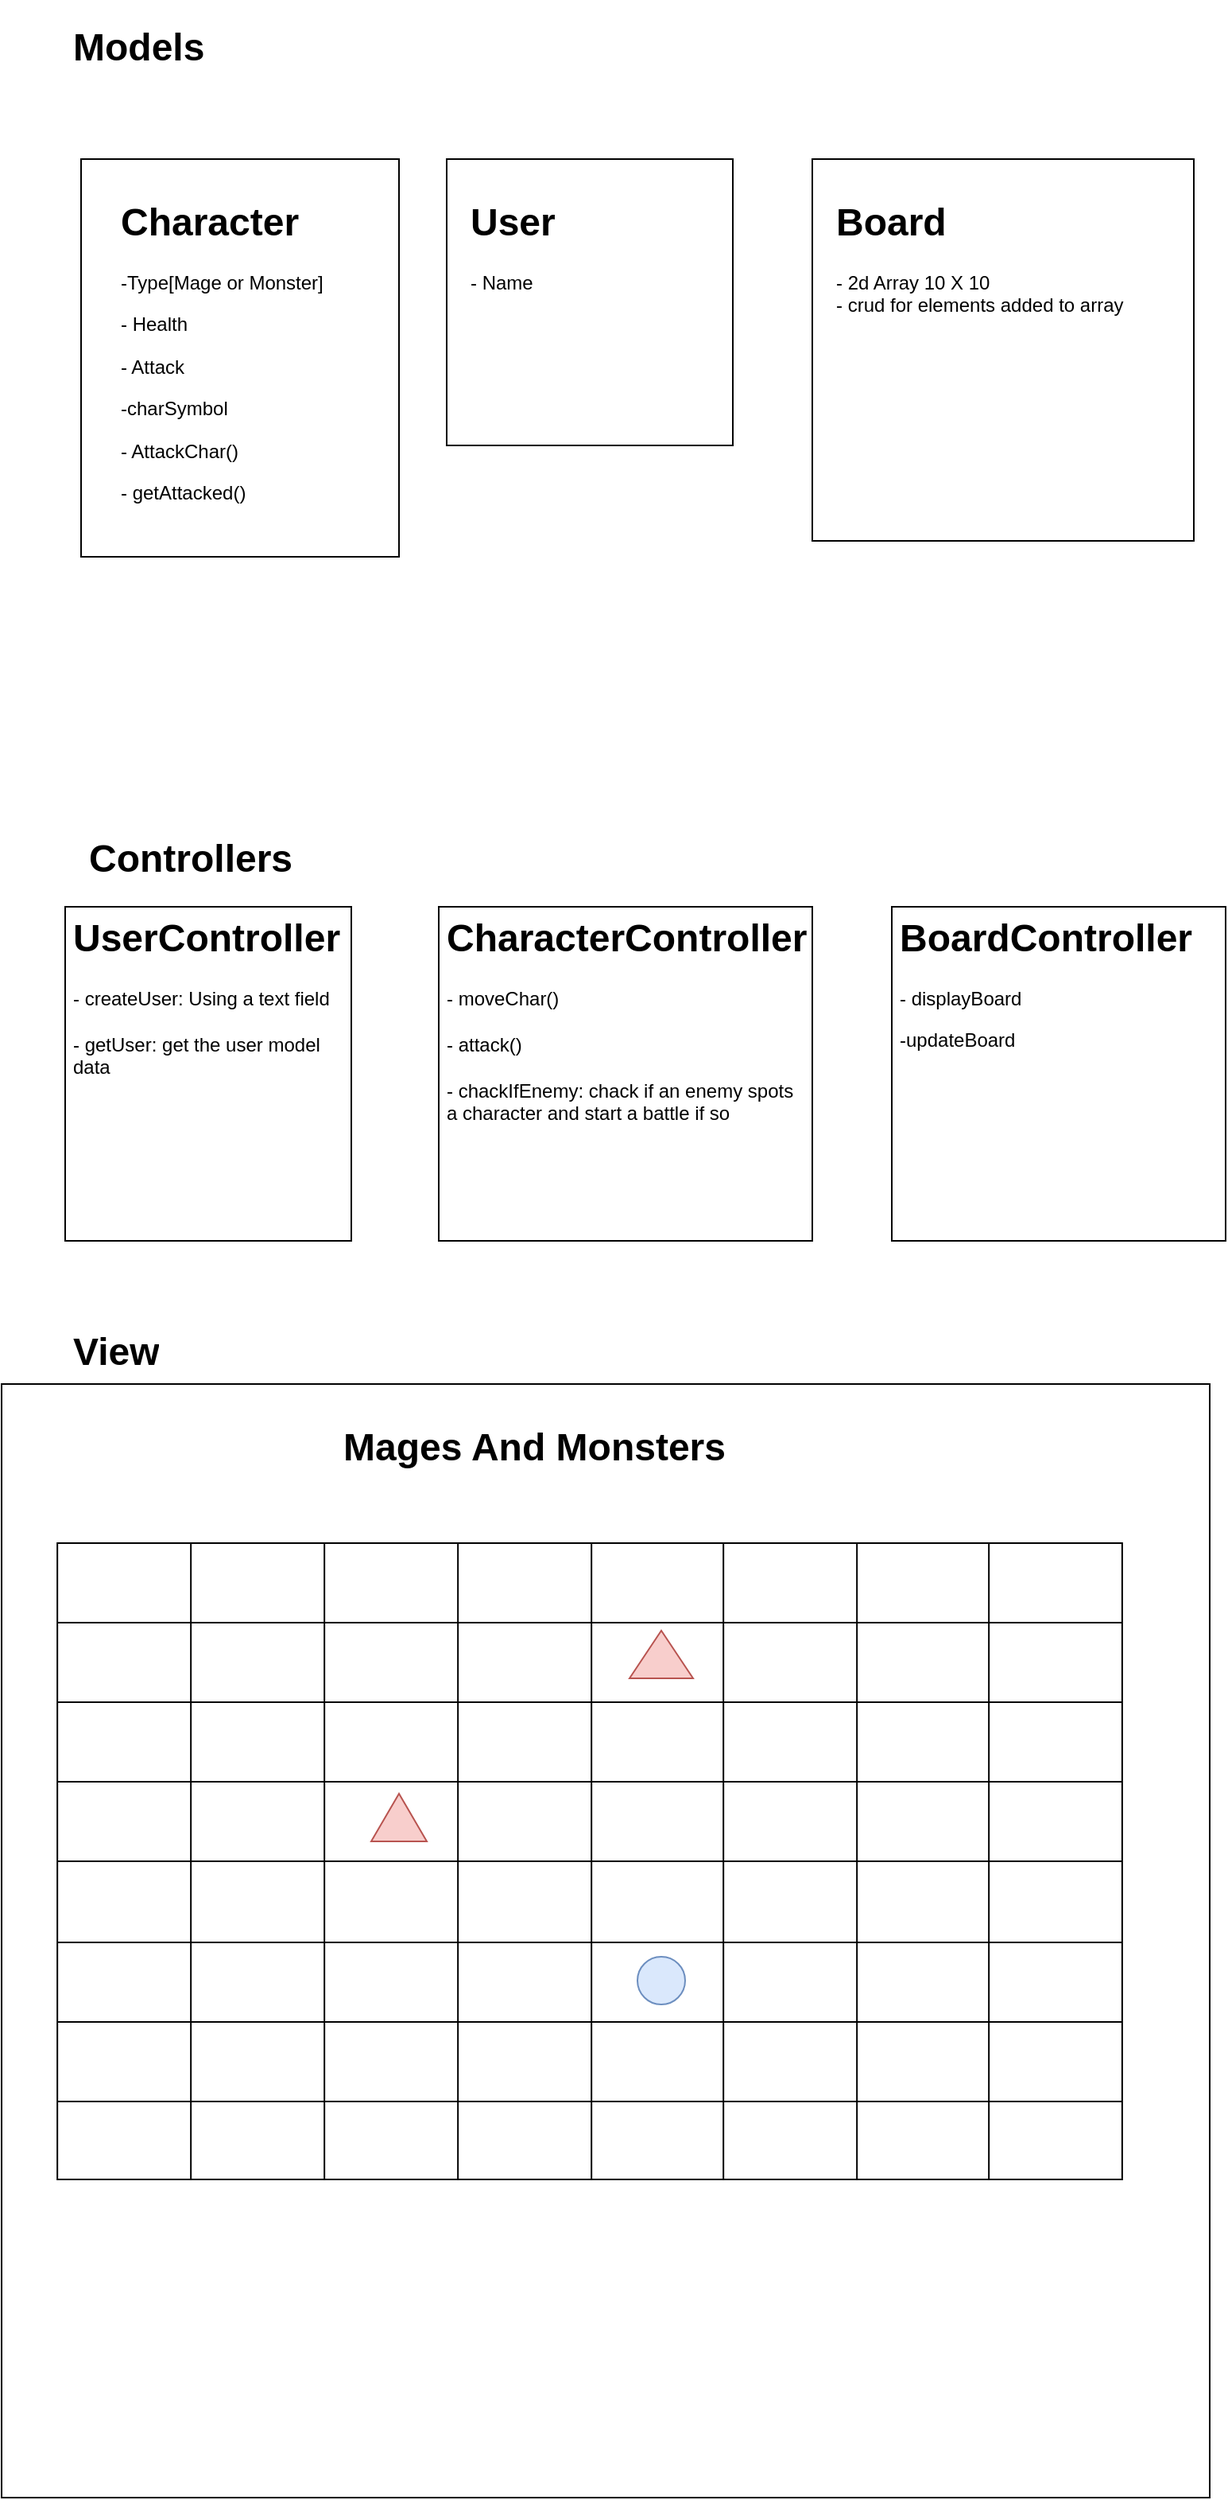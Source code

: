 <mxfile version="20.1.1" type="device"><diagram id="_u5rnhO7stsZms4H7rvj" name="Page-1"><mxGraphModel dx="1422" dy="794" grid="1" gridSize="10" guides="1" tooltips="1" connect="1" arrows="1" fold="1" page="1" pageScale="1" pageWidth="850" pageHeight="1100" math="0" shadow="0"><root><mxCell id="0"/><mxCell id="1" parent="0"/><mxCell id="8Q-mLLwVY6Njy-50QVuA-2" value="&lt;h1&gt;Models&lt;/h1&gt;" style="text;html=1;strokeColor=none;fillColor=none;spacing=5;spacingTop=-20;whiteSpace=wrap;overflow=hidden;rounded=0;" vertex="1" parent="1"><mxGeometry x="100" y="20" width="100" height="40" as="geometry"/></mxCell><mxCell id="8Q-mLLwVY6Njy-50QVuA-5" value="" style="whiteSpace=wrap;html=1;aspect=fixed;" vertex="1" parent="1"><mxGeometry x="340" y="110" width="180" height="180" as="geometry"/></mxCell><mxCell id="8Q-mLLwVY6Njy-50QVuA-6" value="&lt;h1&gt;User&lt;/h1&gt;&lt;p&gt;- Name&lt;/p&gt;" style="text;html=1;strokeColor=none;fillColor=none;spacing=5;spacingTop=-20;whiteSpace=wrap;overflow=hidden;rounded=0;" vertex="1" parent="1"><mxGeometry x="350" y="130" width="190" height="120" as="geometry"/></mxCell><mxCell id="8Q-mLLwVY6Njy-50QVuA-8" value="" style="whiteSpace=wrap;html=1;aspect=fixed;" vertex="1" parent="1"><mxGeometry x="570" y="110" width="240" height="240" as="geometry"/></mxCell><mxCell id="8Q-mLLwVY6Njy-50QVuA-9" value="&lt;h1&gt;Board&lt;/h1&gt;&lt;div&gt;- 2d Array 10 X 10&lt;/div&gt;&lt;div&gt;- crud for elements added to array&lt;/div&gt;" style="text;html=1;strokeColor=none;fillColor=none;spacing=5;spacingTop=-20;whiteSpace=wrap;overflow=hidden;rounded=0;" vertex="1" parent="1"><mxGeometry x="580" y="130" width="190" height="120" as="geometry"/></mxCell><mxCell id="8Q-mLLwVY6Njy-50QVuA-10" value="&lt;h1&gt;Controllers&lt;/h1&gt;" style="text;html=1;strokeColor=none;fillColor=none;spacing=5;spacingTop=-20;whiteSpace=wrap;overflow=hidden;rounded=0;" vertex="1" parent="1"><mxGeometry x="110" y="530" width="150" height="40" as="geometry"/></mxCell><mxCell id="8Q-mLLwVY6Njy-50QVuA-17" value="" style="rounded=0;whiteSpace=wrap;html=1;" vertex="1" parent="1"><mxGeometry x="100" y="580" width="180" height="210" as="geometry"/></mxCell><mxCell id="8Q-mLLwVY6Njy-50QVuA-13" value="&lt;h1&gt;UserController&lt;/h1&gt;&lt;div&gt;- createUser: Using a text field&lt;/div&gt;&lt;div&gt;&lt;br&gt;&lt;/div&gt;&lt;div&gt;- getUser: get the user model data&lt;/div&gt;&lt;div&gt;&lt;br&gt;&lt;/div&gt;" style="text;html=1;strokeColor=none;fillColor=none;spacing=5;spacingTop=-20;whiteSpace=wrap;overflow=hidden;rounded=0;" vertex="1" parent="1"><mxGeometry x="100" y="580" width="190" height="150" as="geometry"/></mxCell><mxCell id="8Q-mLLwVY6Njy-50QVuA-22" value="" style="rounded=0;whiteSpace=wrap;html=1;" vertex="1" parent="1"><mxGeometry x="110" y="110" width="200" height="250" as="geometry"/></mxCell><mxCell id="8Q-mLLwVY6Njy-50QVuA-18" value="" style="rounded=0;whiteSpace=wrap;html=1;" vertex="1" parent="1"><mxGeometry x="335" y="580" width="235" height="210" as="geometry"/></mxCell><mxCell id="8Q-mLLwVY6Njy-50QVuA-19" value="&lt;h1&gt;CharacterController&lt;/h1&gt;&lt;div&gt;- moveChar()&lt;/div&gt;&lt;div&gt;&lt;br&gt;&lt;/div&gt;&lt;div&gt;- attack()&lt;/div&gt;&lt;div&gt;&lt;br&gt;&lt;/div&gt;&lt;div&gt;- chackIfEnemy: chack if an enemy spots&lt;/div&gt;&lt;div&gt;a character and start a battle if so&lt;/div&gt;&lt;div&gt;&lt;br&gt;&lt;/div&gt;" style="text;html=1;strokeColor=none;fillColor=none;spacing=5;spacingTop=-20;whiteSpace=wrap;overflow=hidden;rounded=0;" vertex="1" parent="1"><mxGeometry x="335" y="580" width="235" height="210" as="geometry"/></mxCell><mxCell id="8Q-mLLwVY6Njy-50QVuA-3" value="&lt;h1&gt;Character&lt;/h1&gt;&lt;p&gt;-Type[Mage or Monster]&lt;/p&gt;&lt;p&gt;- Health&lt;/p&gt;&lt;p&gt;- Attack&lt;/p&gt;&lt;p&gt;-charSymbol&lt;/p&gt;&lt;p&gt;- AttackChar()&lt;/p&gt;&lt;p&gt;- getAttacked()&lt;/p&gt;" style="text;html=1;strokeColor=none;fillColor=none;spacing=5;spacingTop=-20;whiteSpace=wrap;overflow=hidden;rounded=0;" vertex="1" parent="1"><mxGeometry x="130" y="130" width="190" height="230" as="geometry"/></mxCell><mxCell id="8Q-mLLwVY6Njy-50QVuA-23" value="" style="rounded=0;whiteSpace=wrap;html=1;" vertex="1" parent="1"><mxGeometry x="620" y="580" width="210" height="210" as="geometry"/></mxCell><mxCell id="8Q-mLLwVY6Njy-50QVuA-25" value="&lt;h1&gt;BoardController&lt;/h1&gt;&lt;p&gt;- displayBoard&lt;/p&gt;&lt;p&gt;-updateBoard&lt;/p&gt;&lt;p&gt;&lt;br&gt;&lt;/p&gt;" style="text;html=1;strokeColor=none;fillColor=none;spacing=5;spacingTop=-20;whiteSpace=wrap;overflow=hidden;rounded=0;" vertex="1" parent="1"><mxGeometry x="620" y="580" width="210" height="210" as="geometry"/></mxCell><mxCell id="8Q-mLLwVY6Njy-50QVuA-26" value="&lt;h1&gt;View&lt;/h1&gt;" style="text;html=1;strokeColor=none;fillColor=none;spacing=5;spacingTop=-20;whiteSpace=wrap;overflow=hidden;rounded=0;" vertex="1" parent="1"><mxGeometry x="100" y="840" width="150" height="40" as="geometry"/></mxCell><mxCell id="8Q-mLLwVY6Njy-50QVuA-28" value="" style="rounded=0;whiteSpace=wrap;html=1;" vertex="1" parent="1"><mxGeometry x="60" y="880" width="760" height="700" as="geometry"/></mxCell><mxCell id="8Q-mLLwVY6Njy-50QVuA-30" value="&lt;h1&gt;Mages And Monsters&lt;/h1&gt;" style="text;html=1;strokeColor=none;fillColor=none;spacing=5;spacingTop=-20;whiteSpace=wrap;overflow=hidden;rounded=0;" vertex="1" parent="1"><mxGeometry x="270" y="900" width="250" height="40" as="geometry"/></mxCell><mxCell id="8Q-mLLwVY6Njy-50QVuA-31" value="" style="shape=table;html=1;whiteSpace=wrap;startSize=0;container=1;collapsible=0;childLayout=tableLayout;aspect=fixed;" vertex="1" parent="1"><mxGeometry x="95.08" y="980" width="669.85" height="400" as="geometry"/></mxCell><mxCell id="8Q-mLLwVY6Njy-50QVuA-98" style="shape=tableRow;horizontal=0;startSize=0;swimlaneHead=0;swimlaneBody=0;top=0;left=0;bottom=0;right=0;collapsible=0;dropTarget=0;fillColor=none;points=[[0,0.5],[1,0.5]];portConstraint=eastwest;" vertex="1" parent="8Q-mLLwVY6Njy-50QVuA-31"><mxGeometry width="669.85" height="50" as="geometry"/></mxCell><mxCell id="8Q-mLLwVY6Njy-50QVuA-99" style="shape=partialRectangle;html=1;whiteSpace=wrap;connectable=0;fillColor=none;top=0;left=0;bottom=0;right=0;overflow=hidden;" vertex="1" parent="8Q-mLLwVY6Njy-50QVuA-98"><mxGeometry width="84" height="50" as="geometry"><mxRectangle width="84" height="50" as="alternateBounds"/></mxGeometry></mxCell><mxCell id="8Q-mLLwVY6Njy-50QVuA-100" style="shape=partialRectangle;html=1;whiteSpace=wrap;connectable=0;fillColor=none;top=0;left=0;bottom=0;right=0;overflow=hidden;" vertex="1" parent="8Q-mLLwVY6Njy-50QVuA-98"><mxGeometry x="84" width="84" height="50" as="geometry"><mxRectangle width="84" height="50" as="alternateBounds"/></mxGeometry></mxCell><mxCell id="8Q-mLLwVY6Njy-50QVuA-101" style="shape=partialRectangle;html=1;whiteSpace=wrap;connectable=0;fillColor=none;top=0;left=0;bottom=0;right=0;overflow=hidden;" vertex="1" parent="8Q-mLLwVY6Njy-50QVuA-98"><mxGeometry x="168" width="84" height="50" as="geometry"><mxRectangle width="84" height="50" as="alternateBounds"/></mxGeometry></mxCell><mxCell id="8Q-mLLwVY6Njy-50QVuA-102" style="shape=partialRectangle;html=1;whiteSpace=wrap;connectable=0;fillColor=none;top=0;left=0;bottom=0;right=0;overflow=hidden;" vertex="1" parent="8Q-mLLwVY6Njy-50QVuA-98"><mxGeometry x="252" width="84" height="50" as="geometry"><mxRectangle width="84" height="50" as="alternateBounds"/></mxGeometry></mxCell><mxCell id="8Q-mLLwVY6Njy-50QVuA-103" style="shape=partialRectangle;html=1;whiteSpace=wrap;connectable=0;fillColor=none;top=0;left=0;bottom=0;right=0;overflow=hidden;" vertex="1" parent="8Q-mLLwVY6Njy-50QVuA-98"><mxGeometry x="336" width="83" height="50" as="geometry"><mxRectangle width="83" height="50" as="alternateBounds"/></mxGeometry></mxCell><mxCell id="8Q-mLLwVY6Njy-50QVuA-104" style="shape=partialRectangle;html=1;whiteSpace=wrap;connectable=0;fillColor=none;top=0;left=0;bottom=0;right=0;overflow=hidden;" vertex="1" parent="8Q-mLLwVY6Njy-50QVuA-98"><mxGeometry x="419" width="84" height="50" as="geometry"><mxRectangle width="84" height="50" as="alternateBounds"/></mxGeometry></mxCell><mxCell id="8Q-mLLwVY6Njy-50QVuA-105" style="shape=partialRectangle;html=1;whiteSpace=wrap;connectable=0;fillColor=none;top=0;left=0;bottom=0;right=0;overflow=hidden;" vertex="1" parent="8Q-mLLwVY6Njy-50QVuA-98"><mxGeometry x="503" width="83" height="50" as="geometry"><mxRectangle width="83" height="50" as="alternateBounds"/></mxGeometry></mxCell><mxCell id="8Q-mLLwVY6Njy-50QVuA-106" style="shape=partialRectangle;html=1;whiteSpace=wrap;connectable=0;fillColor=none;top=0;left=0;bottom=0;right=0;overflow=hidden;" vertex="1" parent="8Q-mLLwVY6Njy-50QVuA-98"><mxGeometry x="586" width="84" height="50" as="geometry"><mxRectangle width="84" height="50" as="alternateBounds"/></mxGeometry></mxCell><mxCell id="8Q-mLLwVY6Njy-50QVuA-89" style="shape=tableRow;horizontal=0;startSize=0;swimlaneHead=0;swimlaneBody=0;top=0;left=0;bottom=0;right=0;collapsible=0;dropTarget=0;fillColor=none;points=[[0,0.5],[1,0.5]];portConstraint=eastwest;" vertex="1" parent="8Q-mLLwVY6Njy-50QVuA-31"><mxGeometry y="50" width="669.85" height="50" as="geometry"/></mxCell><mxCell id="8Q-mLLwVY6Njy-50QVuA-90" style="shape=partialRectangle;html=1;whiteSpace=wrap;connectable=0;fillColor=none;top=0;left=0;bottom=0;right=0;overflow=hidden;" vertex="1" parent="8Q-mLLwVY6Njy-50QVuA-89"><mxGeometry width="84" height="50" as="geometry"><mxRectangle width="84" height="50" as="alternateBounds"/></mxGeometry></mxCell><mxCell id="8Q-mLLwVY6Njy-50QVuA-91" style="shape=partialRectangle;html=1;whiteSpace=wrap;connectable=0;fillColor=none;top=0;left=0;bottom=0;right=0;overflow=hidden;" vertex="1" parent="8Q-mLLwVY6Njy-50QVuA-89"><mxGeometry x="84" width="84" height="50" as="geometry"><mxRectangle width="84" height="50" as="alternateBounds"/></mxGeometry></mxCell><mxCell id="8Q-mLLwVY6Njy-50QVuA-92" style="shape=partialRectangle;html=1;whiteSpace=wrap;connectable=0;fillColor=none;top=0;left=0;bottom=0;right=0;overflow=hidden;" vertex="1" parent="8Q-mLLwVY6Njy-50QVuA-89"><mxGeometry x="168" width="84" height="50" as="geometry"><mxRectangle width="84" height="50" as="alternateBounds"/></mxGeometry></mxCell><mxCell id="8Q-mLLwVY6Njy-50QVuA-93" style="shape=partialRectangle;html=1;whiteSpace=wrap;connectable=0;fillColor=none;top=0;left=0;bottom=0;right=0;overflow=hidden;" vertex="1" parent="8Q-mLLwVY6Njy-50QVuA-89"><mxGeometry x="252" width="84" height="50" as="geometry"><mxRectangle width="84" height="50" as="alternateBounds"/></mxGeometry></mxCell><mxCell id="8Q-mLLwVY6Njy-50QVuA-94" style="shape=partialRectangle;html=1;whiteSpace=wrap;connectable=0;fillColor=none;top=0;left=0;bottom=0;right=0;overflow=hidden;" vertex="1" parent="8Q-mLLwVY6Njy-50QVuA-89"><mxGeometry x="336" width="83" height="50" as="geometry"><mxRectangle width="83" height="50" as="alternateBounds"/></mxGeometry></mxCell><mxCell id="8Q-mLLwVY6Njy-50QVuA-95" style="shape=partialRectangle;html=1;whiteSpace=wrap;connectable=0;fillColor=none;top=0;left=0;bottom=0;right=0;overflow=hidden;" vertex="1" parent="8Q-mLLwVY6Njy-50QVuA-89"><mxGeometry x="419" width="84" height="50" as="geometry"><mxRectangle width="84" height="50" as="alternateBounds"/></mxGeometry></mxCell><mxCell id="8Q-mLLwVY6Njy-50QVuA-96" style="shape=partialRectangle;html=1;whiteSpace=wrap;connectable=0;fillColor=none;top=0;left=0;bottom=0;right=0;overflow=hidden;" vertex="1" parent="8Q-mLLwVY6Njy-50QVuA-89"><mxGeometry x="503" width="83" height="50" as="geometry"><mxRectangle width="83" height="50" as="alternateBounds"/></mxGeometry></mxCell><mxCell id="8Q-mLLwVY6Njy-50QVuA-97" style="shape=partialRectangle;html=1;whiteSpace=wrap;connectable=0;fillColor=none;top=0;left=0;bottom=0;right=0;overflow=hidden;" vertex="1" parent="8Q-mLLwVY6Njy-50QVuA-89"><mxGeometry x="586" width="84" height="50" as="geometry"><mxRectangle width="84" height="50" as="alternateBounds"/></mxGeometry></mxCell><mxCell id="8Q-mLLwVY6Njy-50QVuA-80" style="shape=tableRow;horizontal=0;startSize=0;swimlaneHead=0;swimlaneBody=0;top=0;left=0;bottom=0;right=0;collapsible=0;dropTarget=0;fillColor=none;points=[[0,0.5],[1,0.5]];portConstraint=eastwest;" vertex="1" parent="8Q-mLLwVY6Njy-50QVuA-31"><mxGeometry y="100" width="669.85" height="50" as="geometry"/></mxCell><mxCell id="8Q-mLLwVY6Njy-50QVuA-81" style="shape=partialRectangle;html=1;whiteSpace=wrap;connectable=0;fillColor=none;top=0;left=0;bottom=0;right=0;overflow=hidden;" vertex="1" parent="8Q-mLLwVY6Njy-50QVuA-80"><mxGeometry width="84" height="50" as="geometry"><mxRectangle width="84" height="50" as="alternateBounds"/></mxGeometry></mxCell><mxCell id="8Q-mLLwVY6Njy-50QVuA-82" style="shape=partialRectangle;html=1;whiteSpace=wrap;connectable=0;fillColor=none;top=0;left=0;bottom=0;right=0;overflow=hidden;" vertex="1" parent="8Q-mLLwVY6Njy-50QVuA-80"><mxGeometry x="84" width="84" height="50" as="geometry"><mxRectangle width="84" height="50" as="alternateBounds"/></mxGeometry></mxCell><mxCell id="8Q-mLLwVY6Njy-50QVuA-83" style="shape=partialRectangle;html=1;whiteSpace=wrap;connectable=0;fillColor=none;top=0;left=0;bottom=0;right=0;overflow=hidden;" vertex="1" parent="8Q-mLLwVY6Njy-50QVuA-80"><mxGeometry x="168" width="84" height="50" as="geometry"><mxRectangle width="84" height="50" as="alternateBounds"/></mxGeometry></mxCell><mxCell id="8Q-mLLwVY6Njy-50QVuA-84" style="shape=partialRectangle;html=1;whiteSpace=wrap;connectable=0;fillColor=none;top=0;left=0;bottom=0;right=0;overflow=hidden;" vertex="1" parent="8Q-mLLwVY6Njy-50QVuA-80"><mxGeometry x="252" width="84" height="50" as="geometry"><mxRectangle width="84" height="50" as="alternateBounds"/></mxGeometry></mxCell><mxCell id="8Q-mLLwVY6Njy-50QVuA-85" style="shape=partialRectangle;html=1;whiteSpace=wrap;connectable=0;fillColor=none;top=0;left=0;bottom=0;right=0;overflow=hidden;" vertex="1" parent="8Q-mLLwVY6Njy-50QVuA-80"><mxGeometry x="336" width="83" height="50" as="geometry"><mxRectangle width="83" height="50" as="alternateBounds"/></mxGeometry></mxCell><mxCell id="8Q-mLLwVY6Njy-50QVuA-86" style="shape=partialRectangle;html=1;whiteSpace=wrap;connectable=0;fillColor=none;top=0;left=0;bottom=0;right=0;overflow=hidden;" vertex="1" parent="8Q-mLLwVY6Njy-50QVuA-80"><mxGeometry x="419" width="84" height="50" as="geometry"><mxRectangle width="84" height="50" as="alternateBounds"/></mxGeometry></mxCell><mxCell id="8Q-mLLwVY6Njy-50QVuA-87" style="shape=partialRectangle;html=1;whiteSpace=wrap;connectable=0;fillColor=none;top=0;left=0;bottom=0;right=0;overflow=hidden;" vertex="1" parent="8Q-mLLwVY6Njy-50QVuA-80"><mxGeometry x="503" width="83" height="50" as="geometry"><mxRectangle width="83" height="50" as="alternateBounds"/></mxGeometry></mxCell><mxCell id="8Q-mLLwVY6Njy-50QVuA-88" style="shape=partialRectangle;html=1;whiteSpace=wrap;connectable=0;fillColor=none;top=0;left=0;bottom=0;right=0;overflow=hidden;" vertex="1" parent="8Q-mLLwVY6Njy-50QVuA-80"><mxGeometry x="586" width="84" height="50" as="geometry"><mxRectangle width="84" height="50" as="alternateBounds"/></mxGeometry></mxCell><mxCell id="8Q-mLLwVY6Njy-50QVuA-59" style="shape=tableRow;horizontal=0;startSize=0;swimlaneHead=0;swimlaneBody=0;top=0;left=0;bottom=0;right=0;collapsible=0;dropTarget=0;fillColor=none;points=[[0,0.5],[1,0.5]];portConstraint=eastwest;" vertex="1" parent="8Q-mLLwVY6Njy-50QVuA-31"><mxGeometry y="150" width="669.85" height="50" as="geometry"/></mxCell><mxCell id="8Q-mLLwVY6Njy-50QVuA-75" style="shape=partialRectangle;html=1;whiteSpace=wrap;connectable=0;fillColor=none;top=0;left=0;bottom=0;right=0;overflow=hidden;" vertex="1" parent="8Q-mLLwVY6Njy-50QVuA-59"><mxGeometry width="84" height="50" as="geometry"><mxRectangle width="84" height="50" as="alternateBounds"/></mxGeometry></mxCell><mxCell id="8Q-mLLwVY6Njy-50QVuA-70" style="shape=partialRectangle;html=1;whiteSpace=wrap;connectable=0;fillColor=none;top=0;left=0;bottom=0;right=0;overflow=hidden;" vertex="1" parent="8Q-mLLwVY6Njy-50QVuA-59"><mxGeometry x="84" width="84" height="50" as="geometry"><mxRectangle width="84" height="50" as="alternateBounds"/></mxGeometry></mxCell><mxCell id="8Q-mLLwVY6Njy-50QVuA-65" style="shape=partialRectangle;html=1;whiteSpace=wrap;connectable=0;fillColor=none;top=0;left=0;bottom=0;right=0;overflow=hidden;" vertex="1" parent="8Q-mLLwVY6Njy-50QVuA-59"><mxGeometry x="168" width="84" height="50" as="geometry"><mxRectangle width="84" height="50" as="alternateBounds"/></mxGeometry></mxCell><mxCell id="8Q-mLLwVY6Njy-50QVuA-60" style="shape=partialRectangle;html=1;whiteSpace=wrap;connectable=0;fillColor=none;top=0;left=0;bottom=0;right=0;overflow=hidden;" vertex="1" parent="8Q-mLLwVY6Njy-50QVuA-59"><mxGeometry x="252" width="84" height="50" as="geometry"><mxRectangle width="84" height="50" as="alternateBounds"/></mxGeometry></mxCell><mxCell id="8Q-mLLwVY6Njy-50QVuA-61" style="shape=partialRectangle;html=1;whiteSpace=wrap;connectable=0;fillColor=none;top=0;left=0;bottom=0;right=0;overflow=hidden;" vertex="1" parent="8Q-mLLwVY6Njy-50QVuA-59"><mxGeometry x="336" width="83" height="50" as="geometry"><mxRectangle width="83" height="50" as="alternateBounds"/></mxGeometry></mxCell><mxCell id="8Q-mLLwVY6Njy-50QVuA-62" style="shape=partialRectangle;html=1;whiteSpace=wrap;connectable=0;fillColor=none;top=0;left=0;bottom=0;right=0;overflow=hidden;" vertex="1" parent="8Q-mLLwVY6Njy-50QVuA-59"><mxGeometry x="419" width="84" height="50" as="geometry"><mxRectangle width="84" height="50" as="alternateBounds"/></mxGeometry></mxCell><mxCell id="8Q-mLLwVY6Njy-50QVuA-63" style="shape=partialRectangle;html=1;whiteSpace=wrap;connectable=0;fillColor=none;top=0;left=0;bottom=0;right=0;overflow=hidden;" vertex="1" parent="8Q-mLLwVY6Njy-50QVuA-59"><mxGeometry x="503" width="83" height="50" as="geometry"><mxRectangle width="83" height="50" as="alternateBounds"/></mxGeometry></mxCell><mxCell id="8Q-mLLwVY6Njy-50QVuA-64" style="shape=partialRectangle;html=1;whiteSpace=wrap;connectable=0;fillColor=none;top=0;left=0;bottom=0;right=0;overflow=hidden;" vertex="1" parent="8Q-mLLwVY6Njy-50QVuA-59"><mxGeometry x="586" width="84" height="50" as="geometry"><mxRectangle width="84" height="50" as="alternateBounds"/></mxGeometry></mxCell><mxCell id="8Q-mLLwVY6Njy-50QVuA-53" style="shape=tableRow;horizontal=0;startSize=0;swimlaneHead=0;swimlaneBody=0;top=0;left=0;bottom=0;right=0;collapsible=0;dropTarget=0;fillColor=none;points=[[0,0.5],[1,0.5]];portConstraint=eastwest;" vertex="1" parent="8Q-mLLwVY6Njy-50QVuA-31"><mxGeometry y="200" width="669.85" height="51" as="geometry"/></mxCell><mxCell id="8Q-mLLwVY6Njy-50QVuA-76" style="shape=partialRectangle;html=1;whiteSpace=wrap;connectable=0;fillColor=none;top=0;left=0;bottom=0;right=0;overflow=hidden;" vertex="1" parent="8Q-mLLwVY6Njy-50QVuA-53"><mxGeometry width="84" height="51" as="geometry"><mxRectangle width="84" height="51" as="alternateBounds"/></mxGeometry></mxCell><mxCell id="8Q-mLLwVY6Njy-50QVuA-71" style="shape=partialRectangle;html=1;whiteSpace=wrap;connectable=0;fillColor=none;top=0;left=0;bottom=0;right=0;overflow=hidden;" vertex="1" parent="8Q-mLLwVY6Njy-50QVuA-53"><mxGeometry x="84" width="84" height="51" as="geometry"><mxRectangle width="84" height="51" as="alternateBounds"/></mxGeometry></mxCell><mxCell id="8Q-mLLwVY6Njy-50QVuA-66" style="shape=partialRectangle;html=1;whiteSpace=wrap;connectable=0;fillColor=none;top=0;left=0;bottom=0;right=0;overflow=hidden;" vertex="1" parent="8Q-mLLwVY6Njy-50QVuA-53"><mxGeometry x="168" width="84" height="51" as="geometry"><mxRectangle width="84" height="51" as="alternateBounds"/></mxGeometry></mxCell><mxCell id="8Q-mLLwVY6Njy-50QVuA-54" style="shape=partialRectangle;html=1;whiteSpace=wrap;connectable=0;fillColor=none;top=0;left=0;bottom=0;right=0;overflow=hidden;" vertex="1" parent="8Q-mLLwVY6Njy-50QVuA-53"><mxGeometry x="252" width="84" height="51" as="geometry"><mxRectangle width="84" height="51" as="alternateBounds"/></mxGeometry></mxCell><mxCell id="8Q-mLLwVY6Njy-50QVuA-55" style="shape=partialRectangle;html=1;whiteSpace=wrap;connectable=0;fillColor=none;top=0;left=0;bottom=0;right=0;overflow=hidden;" vertex="1" parent="8Q-mLLwVY6Njy-50QVuA-53"><mxGeometry x="336" width="83" height="51" as="geometry"><mxRectangle width="83" height="51" as="alternateBounds"/></mxGeometry></mxCell><mxCell id="8Q-mLLwVY6Njy-50QVuA-56" style="shape=partialRectangle;html=1;whiteSpace=wrap;connectable=0;fillColor=none;top=0;left=0;bottom=0;right=0;overflow=hidden;" vertex="1" parent="8Q-mLLwVY6Njy-50QVuA-53"><mxGeometry x="419" width="84" height="51" as="geometry"><mxRectangle width="84" height="51" as="alternateBounds"/></mxGeometry></mxCell><mxCell id="8Q-mLLwVY6Njy-50QVuA-57" style="shape=partialRectangle;html=1;whiteSpace=wrap;connectable=0;fillColor=none;top=0;left=0;bottom=0;right=0;overflow=hidden;" vertex="1" parent="8Q-mLLwVY6Njy-50QVuA-53"><mxGeometry x="503" width="83" height="51" as="geometry"><mxRectangle width="83" height="51" as="alternateBounds"/></mxGeometry></mxCell><mxCell id="8Q-mLLwVY6Njy-50QVuA-58" style="shape=partialRectangle;html=1;whiteSpace=wrap;connectable=0;fillColor=none;top=0;left=0;bottom=0;right=0;overflow=hidden;" vertex="1" parent="8Q-mLLwVY6Njy-50QVuA-53"><mxGeometry x="586" width="84" height="51" as="geometry"><mxRectangle width="84" height="51" as="alternateBounds"/></mxGeometry></mxCell><mxCell id="8Q-mLLwVY6Njy-50QVuA-32" value="" style="shape=tableRow;horizontal=0;startSize=0;swimlaneHead=0;swimlaneBody=0;top=0;left=0;bottom=0;right=0;collapsible=0;dropTarget=0;fillColor=none;points=[[0,0.5],[1,0.5]];portConstraint=eastwest;" vertex="1" parent="8Q-mLLwVY6Njy-50QVuA-31"><mxGeometry y="251" width="669.85" height="50" as="geometry"/></mxCell><mxCell id="8Q-mLLwVY6Njy-50QVuA-77" style="shape=partialRectangle;html=1;whiteSpace=wrap;connectable=0;fillColor=none;top=0;left=0;bottom=0;right=0;overflow=hidden;" vertex="1" parent="8Q-mLLwVY6Njy-50QVuA-32"><mxGeometry width="84" height="50" as="geometry"><mxRectangle width="84" height="50" as="alternateBounds"/></mxGeometry></mxCell><mxCell id="8Q-mLLwVY6Njy-50QVuA-72" style="shape=partialRectangle;html=1;whiteSpace=wrap;connectable=0;fillColor=none;top=0;left=0;bottom=0;right=0;overflow=hidden;" vertex="1" parent="8Q-mLLwVY6Njy-50QVuA-32"><mxGeometry x="84" width="84" height="50" as="geometry"><mxRectangle width="84" height="50" as="alternateBounds"/></mxGeometry></mxCell><mxCell id="8Q-mLLwVY6Njy-50QVuA-67" style="shape=partialRectangle;html=1;whiteSpace=wrap;connectable=0;fillColor=none;top=0;left=0;bottom=0;right=0;overflow=hidden;" vertex="1" parent="8Q-mLLwVY6Njy-50QVuA-32"><mxGeometry x="168" width="84" height="50" as="geometry"><mxRectangle width="84" height="50" as="alternateBounds"/></mxGeometry></mxCell><mxCell id="8Q-mLLwVY6Njy-50QVuA-50" style="shape=partialRectangle;html=1;whiteSpace=wrap;connectable=0;fillColor=none;top=0;left=0;bottom=0;right=0;overflow=hidden;" vertex="1" parent="8Q-mLLwVY6Njy-50QVuA-32"><mxGeometry x="252" width="84" height="50" as="geometry"><mxRectangle width="84" height="50" as="alternateBounds"/></mxGeometry></mxCell><mxCell id="8Q-mLLwVY6Njy-50QVuA-47" style="shape=partialRectangle;html=1;whiteSpace=wrap;connectable=0;fillColor=none;top=0;left=0;bottom=0;right=0;overflow=hidden;" vertex="1" parent="8Q-mLLwVY6Njy-50QVuA-32"><mxGeometry x="336" width="83" height="50" as="geometry"><mxRectangle width="83" height="50" as="alternateBounds"/></mxGeometry></mxCell><mxCell id="8Q-mLLwVY6Njy-50QVuA-33" value="" style="shape=partialRectangle;html=1;whiteSpace=wrap;connectable=0;fillColor=none;top=0;left=0;bottom=0;right=0;overflow=hidden;" vertex="1" parent="8Q-mLLwVY6Njy-50QVuA-32"><mxGeometry x="419" width="84" height="50" as="geometry"><mxRectangle width="84" height="50" as="alternateBounds"/></mxGeometry></mxCell><mxCell id="8Q-mLLwVY6Njy-50QVuA-34" value="" style="shape=partialRectangle;html=1;whiteSpace=wrap;connectable=0;fillColor=none;top=0;left=0;bottom=0;right=0;overflow=hidden;" vertex="1" parent="8Q-mLLwVY6Njy-50QVuA-32"><mxGeometry x="503" width="83" height="50" as="geometry"><mxRectangle width="83" height="50" as="alternateBounds"/></mxGeometry></mxCell><mxCell id="8Q-mLLwVY6Njy-50QVuA-35" value="" style="shape=partialRectangle;html=1;whiteSpace=wrap;connectable=0;fillColor=none;top=0;left=0;bottom=0;right=0;overflow=hidden;" vertex="1" parent="8Q-mLLwVY6Njy-50QVuA-32"><mxGeometry x="586" width="84" height="50" as="geometry"><mxRectangle width="84" height="50" as="alternateBounds"/></mxGeometry></mxCell><mxCell id="8Q-mLLwVY6Njy-50QVuA-36" value="" style="shape=tableRow;horizontal=0;startSize=0;swimlaneHead=0;swimlaneBody=0;top=0;left=0;bottom=0;right=0;collapsible=0;dropTarget=0;fillColor=none;points=[[0,0.5],[1,0.5]];portConstraint=eastwest;" vertex="1" parent="8Q-mLLwVY6Njy-50QVuA-31"><mxGeometry y="301" width="669.85" height="50" as="geometry"/></mxCell><mxCell id="8Q-mLLwVY6Njy-50QVuA-78" style="shape=partialRectangle;html=1;whiteSpace=wrap;connectable=0;fillColor=none;top=0;left=0;bottom=0;right=0;overflow=hidden;" vertex="1" parent="8Q-mLLwVY6Njy-50QVuA-36"><mxGeometry width="84" height="50" as="geometry"><mxRectangle width="84" height="50" as="alternateBounds"/></mxGeometry></mxCell><mxCell id="8Q-mLLwVY6Njy-50QVuA-73" style="shape=partialRectangle;html=1;whiteSpace=wrap;connectable=0;fillColor=none;top=0;left=0;bottom=0;right=0;overflow=hidden;" vertex="1" parent="8Q-mLLwVY6Njy-50QVuA-36"><mxGeometry x="84" width="84" height="50" as="geometry"><mxRectangle width="84" height="50" as="alternateBounds"/></mxGeometry></mxCell><mxCell id="8Q-mLLwVY6Njy-50QVuA-68" style="shape=partialRectangle;html=1;whiteSpace=wrap;connectable=0;fillColor=none;top=0;left=0;bottom=0;right=0;overflow=hidden;" vertex="1" parent="8Q-mLLwVY6Njy-50QVuA-36"><mxGeometry x="168" width="84" height="50" as="geometry"><mxRectangle width="84" height="50" as="alternateBounds"/></mxGeometry></mxCell><mxCell id="8Q-mLLwVY6Njy-50QVuA-51" style="shape=partialRectangle;html=1;whiteSpace=wrap;connectable=0;fillColor=none;top=0;left=0;bottom=0;right=0;overflow=hidden;" vertex="1" parent="8Q-mLLwVY6Njy-50QVuA-36"><mxGeometry x="252" width="84" height="50" as="geometry"><mxRectangle width="84" height="50" as="alternateBounds"/></mxGeometry></mxCell><mxCell id="8Q-mLLwVY6Njy-50QVuA-48" style="shape=partialRectangle;html=1;whiteSpace=wrap;connectable=0;fillColor=none;top=0;left=0;bottom=0;right=0;overflow=hidden;" vertex="1" parent="8Q-mLLwVY6Njy-50QVuA-36"><mxGeometry x="336" width="83" height="50" as="geometry"><mxRectangle width="83" height="50" as="alternateBounds"/></mxGeometry></mxCell><mxCell id="8Q-mLLwVY6Njy-50QVuA-37" value="" style="shape=partialRectangle;html=1;whiteSpace=wrap;connectable=0;fillColor=none;top=0;left=0;bottom=0;right=0;overflow=hidden;" vertex="1" parent="8Q-mLLwVY6Njy-50QVuA-36"><mxGeometry x="419" width="84" height="50" as="geometry"><mxRectangle width="84" height="50" as="alternateBounds"/></mxGeometry></mxCell><mxCell id="8Q-mLLwVY6Njy-50QVuA-38" value="" style="shape=partialRectangle;html=1;whiteSpace=wrap;connectable=0;fillColor=none;top=0;left=0;bottom=0;right=0;overflow=hidden;" vertex="1" parent="8Q-mLLwVY6Njy-50QVuA-36"><mxGeometry x="503" width="83" height="50" as="geometry"><mxRectangle width="83" height="50" as="alternateBounds"/></mxGeometry></mxCell><mxCell id="8Q-mLLwVY6Njy-50QVuA-39" value="" style="shape=partialRectangle;html=1;whiteSpace=wrap;connectable=0;fillColor=none;top=0;left=0;bottom=0;right=0;overflow=hidden;" vertex="1" parent="8Q-mLLwVY6Njy-50QVuA-36"><mxGeometry x="586" width="84" height="50" as="geometry"><mxRectangle width="84" height="50" as="alternateBounds"/></mxGeometry></mxCell><mxCell id="8Q-mLLwVY6Njy-50QVuA-40" value="" style="shape=tableRow;horizontal=0;startSize=0;swimlaneHead=0;swimlaneBody=0;top=0;left=0;bottom=0;right=0;collapsible=0;dropTarget=0;fillColor=none;points=[[0,0.5],[1,0.5]];portConstraint=eastwest;" vertex="1" parent="8Q-mLLwVY6Njy-50QVuA-31"><mxGeometry y="351" width="669.85" height="49" as="geometry"/></mxCell><mxCell id="8Q-mLLwVY6Njy-50QVuA-79" style="shape=partialRectangle;html=1;whiteSpace=wrap;connectable=0;fillColor=none;top=0;left=0;bottom=0;right=0;overflow=hidden;" vertex="1" parent="8Q-mLLwVY6Njy-50QVuA-40"><mxGeometry width="84" height="49" as="geometry"><mxRectangle width="84" height="49" as="alternateBounds"/></mxGeometry></mxCell><mxCell id="8Q-mLLwVY6Njy-50QVuA-74" style="shape=partialRectangle;html=1;whiteSpace=wrap;connectable=0;fillColor=none;top=0;left=0;bottom=0;right=0;overflow=hidden;" vertex="1" parent="8Q-mLLwVY6Njy-50QVuA-40"><mxGeometry x="84" width="84" height="49" as="geometry"><mxRectangle width="84" height="49" as="alternateBounds"/></mxGeometry></mxCell><mxCell id="8Q-mLLwVY6Njy-50QVuA-69" style="shape=partialRectangle;html=1;whiteSpace=wrap;connectable=0;fillColor=none;top=0;left=0;bottom=0;right=0;overflow=hidden;" vertex="1" parent="8Q-mLLwVY6Njy-50QVuA-40"><mxGeometry x="168" width="84" height="49" as="geometry"><mxRectangle width="84" height="49" as="alternateBounds"/></mxGeometry></mxCell><mxCell id="8Q-mLLwVY6Njy-50QVuA-52" style="shape=partialRectangle;html=1;whiteSpace=wrap;connectable=0;fillColor=none;top=0;left=0;bottom=0;right=0;overflow=hidden;" vertex="1" parent="8Q-mLLwVY6Njy-50QVuA-40"><mxGeometry x="252" width="84" height="49" as="geometry"><mxRectangle width="84" height="49" as="alternateBounds"/></mxGeometry></mxCell><mxCell id="8Q-mLLwVY6Njy-50QVuA-49" style="shape=partialRectangle;html=1;whiteSpace=wrap;connectable=0;fillColor=none;top=0;left=0;bottom=0;right=0;overflow=hidden;" vertex="1" parent="8Q-mLLwVY6Njy-50QVuA-40"><mxGeometry x="336" width="83" height="49" as="geometry"><mxRectangle width="83" height="49" as="alternateBounds"/></mxGeometry></mxCell><mxCell id="8Q-mLLwVY6Njy-50QVuA-41" value="" style="shape=partialRectangle;html=1;whiteSpace=wrap;connectable=0;fillColor=none;top=0;left=0;bottom=0;right=0;overflow=hidden;" vertex="1" parent="8Q-mLLwVY6Njy-50QVuA-40"><mxGeometry x="419" width="84" height="49" as="geometry"><mxRectangle width="84" height="49" as="alternateBounds"/></mxGeometry></mxCell><mxCell id="8Q-mLLwVY6Njy-50QVuA-42" value="" style="shape=partialRectangle;html=1;whiteSpace=wrap;connectable=0;fillColor=none;top=0;left=0;bottom=0;right=0;overflow=hidden;" vertex="1" parent="8Q-mLLwVY6Njy-50QVuA-40"><mxGeometry x="503" width="83" height="49" as="geometry"><mxRectangle width="83" height="49" as="alternateBounds"/></mxGeometry></mxCell><mxCell id="8Q-mLLwVY6Njy-50QVuA-43" value="" style="shape=partialRectangle;html=1;whiteSpace=wrap;connectable=0;fillColor=none;top=0;left=0;bottom=0;right=0;overflow=hidden;pointerEvents=1;" vertex="1" parent="8Q-mLLwVY6Njy-50QVuA-40"><mxGeometry x="586" width="84" height="49" as="geometry"><mxRectangle width="84" height="49" as="alternateBounds"/></mxGeometry></mxCell><mxCell id="8Q-mLLwVY6Njy-50QVuA-107" value="" style="ellipse;whiteSpace=wrap;html=1;aspect=fixed;fillColor=#dae8fc;strokeColor=#6c8ebf;" vertex="1" parent="1"><mxGeometry x="460" y="1240" width="30" height="30" as="geometry"/></mxCell><mxCell id="8Q-mLLwVY6Njy-50QVuA-109" value="" style="triangle;whiteSpace=wrap;html=1;rotation=-90;fillColor=#f8cecc;strokeColor=#b85450;" vertex="1" parent="1"><mxGeometry x="460" y="1030" width="30" height="40" as="geometry"/></mxCell><mxCell id="8Q-mLLwVY6Njy-50QVuA-110" value="" style="triangle;whiteSpace=wrap;html=1;rotation=-90;fillColor=#f8cecc;strokeColor=#b85450;" vertex="1" parent="1"><mxGeometry x="295" y="1135" width="30" height="35" as="geometry"/></mxCell></root></mxGraphModel></diagram></mxfile>